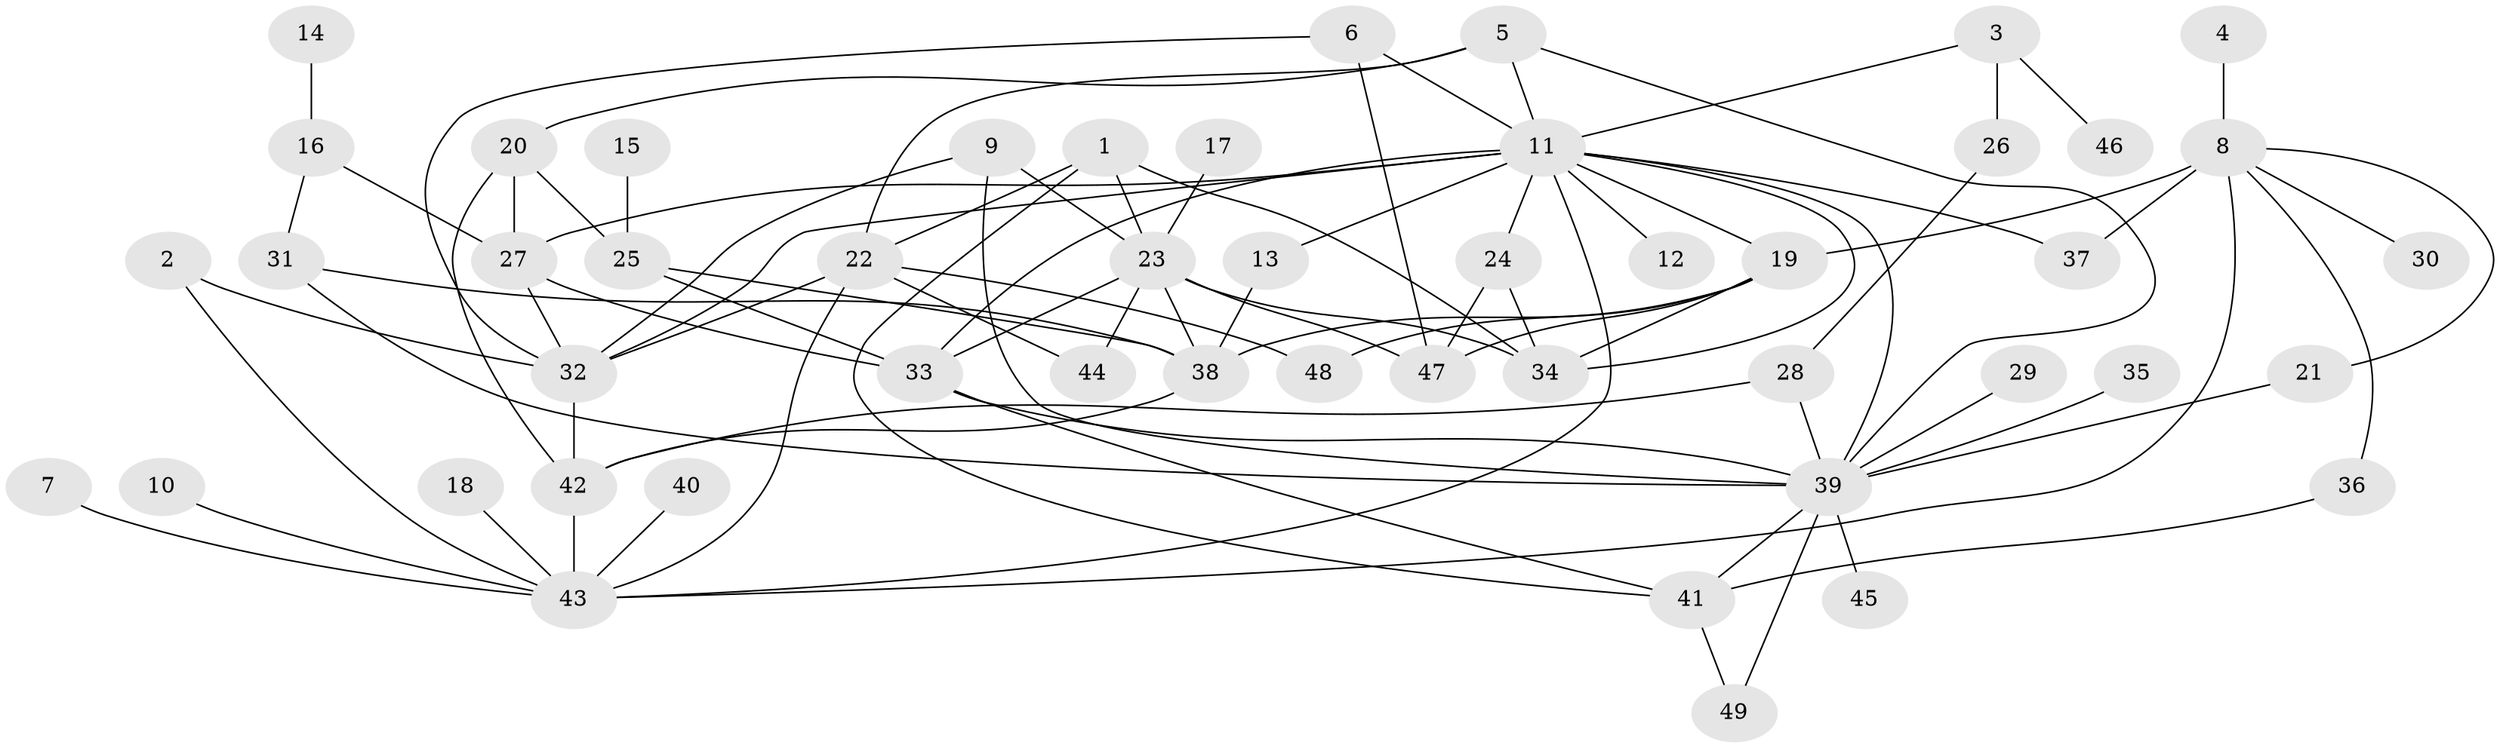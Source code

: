 // original degree distribution, {5: 0.05785123966942149, 10: 0.008264462809917356, 6: 0.024793388429752067, 7: 0.01652892561983471, 18: 0.008264462809917356, 4: 0.049586776859504134, 2: 0.19834710743801653, 9: 0.01652892561983471, 12: 0.008264462809917356, 1: 0.4628099173553719, 3: 0.12396694214876033, 13: 0.008264462809917356, 16: 0.008264462809917356, 11: 0.008264462809917356}
// Generated by graph-tools (version 1.1) at 2025/36/03/04/25 23:36:52]
// undirected, 49 vertices, 87 edges
graph export_dot {
  node [color=gray90,style=filled];
  1;
  2;
  3;
  4;
  5;
  6;
  7;
  8;
  9;
  10;
  11;
  12;
  13;
  14;
  15;
  16;
  17;
  18;
  19;
  20;
  21;
  22;
  23;
  24;
  25;
  26;
  27;
  28;
  29;
  30;
  31;
  32;
  33;
  34;
  35;
  36;
  37;
  38;
  39;
  40;
  41;
  42;
  43;
  44;
  45;
  46;
  47;
  48;
  49;
  1 -- 22 [weight=1.0];
  1 -- 23 [weight=1.0];
  1 -- 34 [weight=1.0];
  1 -- 41 [weight=1.0];
  2 -- 32 [weight=1.0];
  2 -- 43 [weight=1.0];
  3 -- 11 [weight=1.0];
  3 -- 26 [weight=1.0];
  3 -- 46 [weight=1.0];
  4 -- 8 [weight=1.0];
  5 -- 11 [weight=1.0];
  5 -- 20 [weight=1.0];
  5 -- 22 [weight=1.0];
  5 -- 39 [weight=1.0];
  6 -- 11 [weight=1.0];
  6 -- 32 [weight=1.0];
  6 -- 47 [weight=1.0];
  7 -- 43 [weight=1.0];
  8 -- 19 [weight=3.0];
  8 -- 21 [weight=1.0];
  8 -- 30 [weight=1.0];
  8 -- 36 [weight=1.0];
  8 -- 37 [weight=1.0];
  8 -- 43 [weight=1.0];
  9 -- 23 [weight=1.0];
  9 -- 32 [weight=1.0];
  9 -- 39 [weight=1.0];
  10 -- 43 [weight=1.0];
  11 -- 12 [weight=1.0];
  11 -- 13 [weight=1.0];
  11 -- 19 [weight=1.0];
  11 -- 24 [weight=1.0];
  11 -- 27 [weight=1.0];
  11 -- 32 [weight=1.0];
  11 -- 33 [weight=1.0];
  11 -- 34 [weight=1.0];
  11 -- 37 [weight=1.0];
  11 -- 39 [weight=1.0];
  11 -- 43 [weight=1.0];
  13 -- 38 [weight=1.0];
  14 -- 16 [weight=1.0];
  15 -- 25 [weight=1.0];
  16 -- 27 [weight=1.0];
  16 -- 31 [weight=1.0];
  17 -- 23 [weight=1.0];
  18 -- 43 [weight=1.0];
  19 -- 34 [weight=1.0];
  19 -- 38 [weight=1.0];
  19 -- 47 [weight=1.0];
  19 -- 48 [weight=1.0];
  20 -- 25 [weight=1.0];
  20 -- 27 [weight=1.0];
  20 -- 42 [weight=1.0];
  21 -- 39 [weight=1.0];
  22 -- 32 [weight=1.0];
  22 -- 43 [weight=1.0];
  22 -- 44 [weight=1.0];
  22 -- 48 [weight=1.0];
  23 -- 33 [weight=1.0];
  23 -- 34 [weight=1.0];
  23 -- 38 [weight=1.0];
  23 -- 44 [weight=1.0];
  23 -- 47 [weight=1.0];
  24 -- 34 [weight=1.0];
  24 -- 47 [weight=1.0];
  25 -- 33 [weight=1.0];
  25 -- 38 [weight=1.0];
  26 -- 28 [weight=1.0];
  27 -- 32 [weight=1.0];
  27 -- 33 [weight=1.0];
  28 -- 39 [weight=1.0];
  28 -- 42 [weight=1.0];
  29 -- 39 [weight=1.0];
  31 -- 38 [weight=1.0];
  31 -- 39 [weight=1.0];
  32 -- 42 [weight=1.0];
  33 -- 39 [weight=1.0];
  33 -- 41 [weight=2.0];
  35 -- 39 [weight=1.0];
  36 -- 41 [weight=1.0];
  38 -- 42 [weight=1.0];
  39 -- 41 [weight=1.0];
  39 -- 45 [weight=1.0];
  39 -- 49 [weight=1.0];
  40 -- 43 [weight=1.0];
  41 -- 49 [weight=1.0];
  42 -- 43 [weight=1.0];
}
